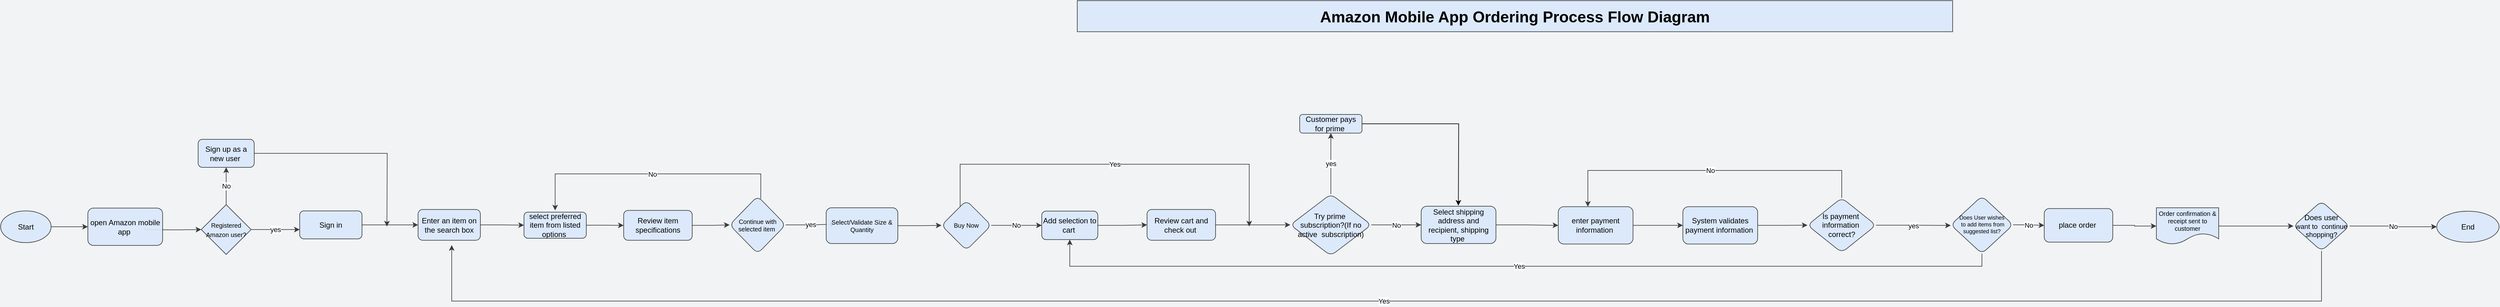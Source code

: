 <mxfile version="24.0.0" type="github">
  <diagram name="Page-1" id="Ff3aLVkX3BK8aZc3F90_">
    <mxGraphModel dx="1331" dy="1759" grid="0" gridSize="10" guides="1" tooltips="1" connect="1" arrows="1" fold="1" page="1" pageScale="1" pageWidth="850" pageHeight="1100" background="#f1f3f4" math="0" shadow="0">
      <root>
        <mxCell id="0" />
        <mxCell id="1" parent="0" />
        <mxCell id="64TMtqQeFs55MqBqVBtp-10" value="" style="edgeStyle=orthogonalEdgeStyle;rounded=0;orthogonalLoop=1;jettySize=auto;html=1;fillColor=#dae8fc;strokeColor=#2c2e30;opacity=90;strokeWidth=1;" edge="1" parent="1" target="64TMtqQeFs55MqBqVBtp-9">
          <mxGeometry relative="1" as="geometry">
            <mxPoint x="250" y="75" as="sourcePoint" />
          </mxGeometry>
        </mxCell>
        <mxCell id="64TMtqQeFs55MqBqVBtp-17" value="No" style="edgeStyle=orthogonalEdgeStyle;rounded=0;orthogonalLoop=1;jettySize=auto;html=1;fillColor=#dae8fc;strokeColor=#2c2e30;opacity=90;strokeWidth=1;" edge="1" parent="1" source="64TMtqQeFs55MqBqVBtp-9" target="64TMtqQeFs55MqBqVBtp-16">
          <mxGeometry relative="1" as="geometry" />
        </mxCell>
        <mxCell id="64TMtqQeFs55MqBqVBtp-74" value="yes" style="edgeStyle=orthogonalEdgeStyle;rounded=0;orthogonalLoop=1;jettySize=auto;html=1;fillColor=#dae8fc;strokeColor=#2c2e30;opacity=90;strokeWidth=1;" edge="1" parent="1" source="64TMtqQeFs55MqBqVBtp-9" target="64TMtqQeFs55MqBqVBtp-73">
          <mxGeometry relative="1" as="geometry">
            <Array as="points">
              <mxPoint x="450" y="75" />
              <mxPoint x="450" y="75" />
            </Array>
          </mxGeometry>
        </mxCell>
        <mxCell id="64TMtqQeFs55MqBqVBtp-9" value="&lt;font style=&quot;font-size: 10px;&quot;&gt;Registered Amazon user?&lt;/font&gt;" style="rhombus;whiteSpace=wrap;html=1;fillColor=#dae8fc;strokeColor=#2c2e30;opacity=90;strokeWidth=1;" vertex="1" parent="1">
          <mxGeometry x="342" y="35" width="80" height="80" as="geometry" />
        </mxCell>
        <mxCell id="64TMtqQeFs55MqBqVBtp-112" style="edgeStyle=orthogonalEdgeStyle;rounded=0;orthogonalLoop=1;jettySize=auto;html=1;fillColor=#dae8fc;strokeColor=#2c2e30;opacity=90;strokeWidth=1;" edge="1" parent="1" source="64TMtqQeFs55MqBqVBtp-16">
          <mxGeometry relative="1" as="geometry">
            <mxPoint x="640" y="70" as="targetPoint" />
          </mxGeometry>
        </mxCell>
        <mxCell id="64TMtqQeFs55MqBqVBtp-16" value="Sign up as a new user&amp;nbsp;" style="rounded=1;whiteSpace=wrap;html=1;fillColor=#dae8fc;strokeColor=#2c2e30;opacity=90;strokeWidth=1;" vertex="1" parent="1">
          <mxGeometry x="337" y="-70" width="90" height="45" as="geometry" />
        </mxCell>
        <mxCell id="64TMtqQeFs55MqBqVBtp-21" value="" style="edgeStyle=orthogonalEdgeStyle;rounded=0;orthogonalLoop=1;jettySize=auto;html=1;fillColor=#dae8fc;strokeColor=#2c2e30;opacity=90;strokeWidth=1;" edge="1" parent="1" source="64TMtqQeFs55MqBqVBtp-18" target="64TMtqQeFs55MqBqVBtp-20">
          <mxGeometry relative="1" as="geometry" />
        </mxCell>
        <mxCell id="64TMtqQeFs55MqBqVBtp-18" value="Enter an item on the search box" style="whiteSpace=wrap;html=1;rounded=1;fillColor=#dae8fc;strokeColor=#2c2e30;opacity=90;strokeWidth=1;" vertex="1" parent="1">
          <mxGeometry x="690" y="42.75" width="100" height="49.5" as="geometry" />
        </mxCell>
        <mxCell id="64TMtqQeFs55MqBqVBtp-23" value="" style="edgeStyle=orthogonalEdgeStyle;rounded=0;orthogonalLoop=1;jettySize=auto;html=1;fillColor=#dae8fc;strokeColor=#2c2e30;opacity=90;strokeWidth=1;" edge="1" parent="1" source="64TMtqQeFs55MqBqVBtp-20" target="64TMtqQeFs55MqBqVBtp-22">
          <mxGeometry relative="1" as="geometry" />
        </mxCell>
        <mxCell id="64TMtqQeFs55MqBqVBtp-20" value="select preferred item from listed options&amp;nbsp;" style="whiteSpace=wrap;html=1;rounded=1;fillColor=#dae8fc;strokeColor=#2c2e30;opacity=90;strokeWidth=1;" vertex="1" parent="1">
          <mxGeometry x="860" y="47" width="100" height="42" as="geometry" />
        </mxCell>
        <mxCell id="64TMtqQeFs55MqBqVBtp-79" value="" style="edgeStyle=orthogonalEdgeStyle;rounded=0;orthogonalLoop=1;jettySize=auto;html=1;fillColor=#dae8fc;strokeColor=#2c2e30;opacity=90;strokeWidth=1;" edge="1" parent="1" source="64TMtqQeFs55MqBqVBtp-22" target="64TMtqQeFs55MqBqVBtp-24">
          <mxGeometry relative="1" as="geometry" />
        </mxCell>
        <mxCell id="64TMtqQeFs55MqBqVBtp-22" value="Review item specifications" style="whiteSpace=wrap;html=1;rounded=1;fillColor=#dae8fc;strokeColor=#2c2e30;opacity=90;strokeWidth=1;" vertex="1" parent="1">
          <mxGeometry x="1020" y="44.25" width="110" height="48" as="geometry" />
        </mxCell>
        <mxCell id="64TMtqQeFs55MqBqVBtp-30" value="No" style="edgeStyle=orthogonalEdgeStyle;rounded=0;orthogonalLoop=1;jettySize=auto;html=1;fillColor=#dae8fc;strokeColor=#2c2e30;opacity=90;strokeWidth=1;" edge="1" parent="1">
          <mxGeometry relative="1" as="geometry">
            <mxPoint x="910" y="44.25" as="targetPoint" />
            <mxPoint x="1240.05" y="25.5" as="sourcePoint" />
            <Array as="points">
              <mxPoint x="1240.05" y="-14.5" />
              <mxPoint x="910.05" y="-14.5" />
            </Array>
          </mxGeometry>
        </mxCell>
        <mxCell id="64TMtqQeFs55MqBqVBtp-78" value="yes" style="edgeStyle=orthogonalEdgeStyle;rounded=0;orthogonalLoop=1;jettySize=auto;html=1;fillColor=#dae8fc;strokeColor=#2c2e30;opacity=90;strokeWidth=1;" edge="1" parent="1" source="64TMtqQeFs55MqBqVBtp-24">
          <mxGeometry relative="1" as="geometry">
            <mxPoint x="1360.036" y="66.286" as="targetPoint" />
          </mxGeometry>
        </mxCell>
        <mxCell id="64TMtqQeFs55MqBqVBtp-24" value="Continue with selected item&amp;nbsp;" style="rhombus;whiteSpace=wrap;html=1;rounded=1;fontSize=10;fillColor=#dae8fc;strokeColor=#2c2e30;opacity=90;strokeWidth=1;" vertex="1" parent="1">
          <mxGeometry x="1190" y="21.25" width="90" height="92.5" as="geometry" />
        </mxCell>
        <mxCell id="64TMtqQeFs55MqBqVBtp-88" value="" style="edgeStyle=orthogonalEdgeStyle;rounded=0;orthogonalLoop=1;jettySize=auto;html=1;fillColor=#dae8fc;strokeColor=#2c2e30;opacity=90;strokeWidth=1;" edge="1" parent="1" source="64TMtqQeFs55MqBqVBtp-36" target="64TMtqQeFs55MqBqVBtp-40">
          <mxGeometry relative="1" as="geometry" />
        </mxCell>
        <mxCell id="64TMtqQeFs55MqBqVBtp-36" value="Add selection to cart&amp;nbsp;" style="rounded=1;whiteSpace=wrap;html=1;fillColor=#dae8fc;strokeColor=#2c2e30;opacity=90;strokeWidth=1;" vertex="1" parent="1">
          <mxGeometry x="1691" y="45.38" width="90" height="45.75" as="geometry" />
        </mxCell>
        <mxCell id="64TMtqQeFs55MqBqVBtp-43" value="" style="edgeStyle=orthogonalEdgeStyle;rounded=0;orthogonalLoop=1;jettySize=auto;html=1;fillColor=#dae8fc;strokeColor=#2c2e30;opacity=90;strokeWidth=1;" edge="1" parent="1" source="64TMtqQeFs55MqBqVBtp-40" target="64TMtqQeFs55MqBqVBtp-42">
          <mxGeometry relative="1" as="geometry" />
        </mxCell>
        <mxCell id="64TMtqQeFs55MqBqVBtp-40" value="Review cart and check out&amp;nbsp;" style="whiteSpace=wrap;html=1;rounded=1;fillColor=#dae8fc;strokeColor=#2c2e30;opacity=90;strokeWidth=1;" vertex="1" parent="1">
          <mxGeometry x="1860" y="42.75" width="110" height="49.5" as="geometry" />
        </mxCell>
        <mxCell id="64TMtqQeFs55MqBqVBtp-47" value="No" style="edgeStyle=orthogonalEdgeStyle;rounded=0;orthogonalLoop=1;jettySize=auto;html=1;fillColor=#dae8fc;strokeColor=#2c2e30;opacity=90;strokeWidth=1;" edge="1" parent="1" source="64TMtqQeFs55MqBqVBtp-42" target="64TMtqQeFs55MqBqVBtp-46">
          <mxGeometry relative="1" as="geometry" />
        </mxCell>
        <mxCell id="64TMtqQeFs55MqBqVBtp-91" value="yes" style="edgeStyle=orthogonalEdgeStyle;rounded=0;orthogonalLoop=1;jettySize=auto;html=1;fillColor=#dae8fc;strokeColor=#2c2e30;opacity=90;strokeWidth=1;" edge="1" parent="1" source="64TMtqQeFs55MqBqVBtp-42" target="64TMtqQeFs55MqBqVBtp-44">
          <mxGeometry relative="1" as="geometry" />
        </mxCell>
        <mxCell id="64TMtqQeFs55MqBqVBtp-42" value="&lt;font style=&quot;font-size: 12px;&quot;&gt;Try prime&amp;nbsp;&lt;/font&gt;&lt;div&gt;&lt;font style=&quot;font-size: 12px;&quot;&gt;subscription?(If no active&amp;nbsp; subscription)&lt;/font&gt;&lt;/div&gt;" style="rhombus;whiteSpace=wrap;html=1;rounded=1;fillColor=#dae8fc;strokeColor=#2c2e30;opacity=90;strokeWidth=1;" vertex="1" parent="1">
          <mxGeometry x="2090" y="17.94" width="130" height="99.13" as="geometry" />
        </mxCell>
        <mxCell id="64TMtqQeFs55MqBqVBtp-120" style="edgeStyle=orthogonalEdgeStyle;rounded=0;orthogonalLoop=1;jettySize=auto;html=1;" edge="1" parent="1" source="64TMtqQeFs55MqBqVBtp-44">
          <mxGeometry relative="1" as="geometry">
            <mxPoint x="2359.667" y="36.556" as="targetPoint" />
          </mxGeometry>
        </mxCell>
        <mxCell id="64TMtqQeFs55MqBqVBtp-44" value="Customer pays for prime&amp;nbsp;" style="whiteSpace=wrap;html=1;rounded=1;fillColor=#dae8fc;strokeColor=#2c2e30;opacity=90;strokeWidth=1;" vertex="1" parent="1">
          <mxGeometry x="2105" y="-110" width="100" height="30" as="geometry" />
        </mxCell>
        <mxCell id="64TMtqQeFs55MqBqVBtp-49" value="" style="edgeStyle=orthogonalEdgeStyle;rounded=0;orthogonalLoop=1;jettySize=auto;html=1;fillColor=#dae8fc;strokeColor=#2c2e30;opacity=90;strokeWidth=1;" edge="1" parent="1" source="64TMtqQeFs55MqBqVBtp-46" target="64TMtqQeFs55MqBqVBtp-48">
          <mxGeometry relative="1" as="geometry" />
        </mxCell>
        <mxCell id="64TMtqQeFs55MqBqVBtp-46" value="Select shipping address and recipient, shipping type&amp;nbsp;" style="whiteSpace=wrap;html=1;rounded=1;fillColor=#dae8fc;strokeColor=#2c2e30;opacity=90;strokeWidth=1;" vertex="1" parent="1">
          <mxGeometry x="2300" y="37.5" width="120" height="60" as="geometry" />
        </mxCell>
        <mxCell id="64TMtqQeFs55MqBqVBtp-97" value="" style="edgeStyle=orthogonalEdgeStyle;rounded=0;orthogonalLoop=1;jettySize=auto;html=1;fillColor=#dae8fc;strokeColor=#2c2e30;opacity=90;strokeWidth=1;" edge="1" parent="1" source="64TMtqQeFs55MqBqVBtp-48" target="64TMtqQeFs55MqBqVBtp-96">
          <mxGeometry relative="1" as="geometry" />
        </mxCell>
        <mxCell id="64TMtqQeFs55MqBqVBtp-48" value="enter payment information&amp;nbsp;" style="whiteSpace=wrap;html=1;rounded=1;fillColor=#dae8fc;strokeColor=#2c2e30;opacity=90;strokeWidth=1;" vertex="1" parent="1">
          <mxGeometry x="2520" y="38.26" width="120" height="60" as="geometry" />
        </mxCell>
        <mxCell id="64TMtqQeFs55MqBqVBtp-62" value="" style="edgeStyle=orthogonalEdgeStyle;rounded=0;orthogonalLoop=1;jettySize=auto;html=1;fillColor=#dae8fc;strokeColor=#2c2e30;opacity=90;strokeWidth=1;" edge="1" parent="1" source="64TMtqQeFs55MqBqVBtp-52" target="64TMtqQeFs55MqBqVBtp-61">
          <mxGeometry relative="1" as="geometry" />
        </mxCell>
        <mxCell id="64TMtqQeFs55MqBqVBtp-52" value="Order confirmation &amp;amp; receipt sent to customer" style="shape=document;whiteSpace=wrap;html=1;boundedLbl=1;rounded=1;fontSize=10;fillColor=#dae8fc;strokeColor=#2c2e30;opacity=90;strokeWidth=1;" vertex="1" parent="1">
          <mxGeometry x="3480" y="40" width="100" height="58.75" as="geometry" />
        </mxCell>
        <mxCell id="64TMtqQeFs55MqBqVBtp-54" value="End" style="shape=ellipse;html=1;whiteSpace=wrap;perimeter=ellipsePerimeter;fillColor=#dae8fc;strokeColor=#2c2e30;opacity=90;strokeWidth=1;" vertex="1" parent="1">
          <mxGeometry x="3930" y="45.5" width="100" height="50" as="geometry" />
        </mxCell>
        <mxCell id="64TMtqQeFs55MqBqVBtp-72" value="" style="edgeStyle=orthogonalEdgeStyle;rounded=0;orthogonalLoop=1;jettySize=auto;html=1;fillColor=#dae8fc;strokeColor=#2c2e30;opacity=90;strokeWidth=1;" edge="1" parent="1" source="64TMtqQeFs55MqBqVBtp-55" target="64TMtqQeFs55MqBqVBtp-67">
          <mxGeometry relative="1" as="geometry" />
        </mxCell>
        <mxCell id="64TMtqQeFs55MqBqVBtp-55" value="Start" style="shape=ellipse;html=1;whiteSpace=wrap;perimeter=ellipsePerimeter;fillColor=#dae8fc;strokeColor=#2c2e30;opacity=90;strokeWidth=1;" vertex="1" parent="1">
          <mxGeometry x="20" y="45" width="81" height="51" as="geometry" />
        </mxCell>
        <mxCell id="64TMtqQeFs55MqBqVBtp-71" value="yes" style="edgeStyle=orthogonalEdgeStyle;rounded=0;orthogonalLoop=1;jettySize=auto;html=1;fillColor=#dae8fc;strokeColor=#2c2e30;opacity=90;strokeWidth=1;" edge="1" parent="1" source="64TMtqQeFs55MqBqVBtp-58">
          <mxGeometry relative="1" as="geometry">
            <mxPoint x="3150" y="68.4" as="targetPoint" />
          </mxGeometry>
        </mxCell>
        <mxCell id="64TMtqQeFs55MqBqVBtp-58" value="&lt;font style=&quot;font-size: 12px;&quot;&gt;Is payment&amp;nbsp;&lt;/font&gt;&lt;div style=&quot;font-size: 12px;&quot;&gt;&lt;font style=&quot;font-size: 12px;&quot;&gt;information&amp;nbsp;&lt;/font&gt;&lt;/div&gt;&lt;div style=&quot;font-size: 12px;&quot;&gt;&lt;font style=&quot;font-size: 12px;&quot;&gt;correct?&lt;/font&gt;&lt;/div&gt;" style="rhombus;whiteSpace=wrap;html=1;rounded=1;fontSize=8;fillColor=#dae8fc;strokeColor=#2c2e30;opacity=90;strokeWidth=1;" vertex="1" parent="1">
          <mxGeometry x="2920" y="24" width="110" height="88" as="geometry" />
        </mxCell>
        <mxCell id="64TMtqQeFs55MqBqVBtp-65" value="No" style="edgeStyle=orthogonalEdgeStyle;rounded=0;orthogonalLoop=1;jettySize=auto;html=1;fillColor=#dae8fc;strokeColor=#2c2e30;opacity=90;strokeWidth=1;" edge="1" parent="1" source="64TMtqQeFs55MqBqVBtp-61" target="64TMtqQeFs55MqBqVBtp-54">
          <mxGeometry relative="1" as="geometry" />
        </mxCell>
        <mxCell id="64TMtqQeFs55MqBqVBtp-105" value="Yes" style="edgeStyle=orthogonalEdgeStyle;rounded=0;orthogonalLoop=1;jettySize=auto;html=1;fillColor=#dae8fc;strokeColor=#2c2e30;opacity=90;strokeWidth=1;" edge="1" parent="1" source="64TMtqQeFs55MqBqVBtp-61">
          <mxGeometry relative="1" as="geometry">
            <mxPoint x="744" y="100" as="targetPoint" />
            <Array as="points">
              <mxPoint x="3745" y="190" />
              <mxPoint x="744" y="190" />
            </Array>
          </mxGeometry>
        </mxCell>
        <mxCell id="64TMtqQeFs55MqBqVBtp-61" value="Does user&lt;div style=&quot;font-size: 11px;&quot;&gt;want to&amp;nbsp; continue shopping?&lt;/div&gt;" style="rhombus;whiteSpace=wrap;html=1;rounded=1;fillColor=#dae8fc;strokeColor=#2c2e30;opacity=90;strokeWidth=1;" vertex="1" parent="1">
          <mxGeometry x="3700" y="29.38" width="90" height="80" as="geometry" />
        </mxCell>
        <mxCell id="64TMtqQeFs55MqBqVBtp-67" value="open Amazon mobile app&amp;nbsp;" style="rounded=1;whiteSpace=wrap;html=1;fillColor=#dae8fc;strokeColor=#2c2e30;opacity=90;strokeWidth=1;" vertex="1" parent="1">
          <mxGeometry x="160" y="40.5" width="120" height="60" as="geometry" />
        </mxCell>
        <mxCell id="64TMtqQeFs55MqBqVBtp-76" value="" style="edgeStyle=orthogonalEdgeStyle;rounded=0;orthogonalLoop=1;jettySize=auto;html=1;fillColor=#dae8fc;strokeColor=#2c2e30;opacity=90;strokeWidth=1;" edge="1" parent="1" source="64TMtqQeFs55MqBqVBtp-73" target="64TMtqQeFs55MqBqVBtp-18">
          <mxGeometry relative="1" as="geometry" />
        </mxCell>
        <mxCell id="64TMtqQeFs55MqBqVBtp-73" value="Sign in" style="rounded=1;whiteSpace=wrap;html=1;fillColor=#dae8fc;strokeColor=#2c2e30;opacity=90;strokeWidth=1;" vertex="1" parent="1">
          <mxGeometry x="500" y="45" width="100" height="45" as="geometry" />
        </mxCell>
        <mxCell id="64TMtqQeFs55MqBqVBtp-86" value="" style="edgeStyle=orthogonalEdgeStyle;rounded=0;orthogonalLoop=1;jettySize=auto;html=1;fillColor=#dae8fc;strokeColor=#2c2e30;opacity=90;strokeWidth=1;" edge="1" parent="1" source="64TMtqQeFs55MqBqVBtp-83" target="64TMtqQeFs55MqBqVBtp-85">
          <mxGeometry relative="1" as="geometry" />
        </mxCell>
        <mxCell id="64TMtqQeFs55MqBqVBtp-83" value="Select/Validate Size &amp;amp; Quantity" style="whiteSpace=wrap;html=1;fontSize=10;rounded=1;fillColor=#dae8fc;strokeColor=#2c2e30;opacity=90;strokeWidth=1;" vertex="1" parent="1">
          <mxGeometry x="1345" y="40" width="115" height="57.5" as="geometry" />
        </mxCell>
        <mxCell id="64TMtqQeFs55MqBqVBtp-87" value="No" style="edgeStyle=orthogonalEdgeStyle;rounded=0;orthogonalLoop=1;jettySize=auto;html=1;fillColor=#dae8fc;strokeColor=#2c2e30;opacity=90;strokeWidth=1;" edge="1" parent="1" source="64TMtqQeFs55MqBqVBtp-85" target="64TMtqQeFs55MqBqVBtp-36">
          <mxGeometry relative="1" as="geometry" />
        </mxCell>
        <mxCell id="64TMtqQeFs55MqBqVBtp-89" value="Yes" style="edgeStyle=orthogonalEdgeStyle;rounded=0;orthogonalLoop=1;jettySize=auto;html=1;fillColor=#dae8fc;strokeColor=#2c2e30;opacity=90;strokeWidth=1;" edge="1" parent="1">
          <mxGeometry relative="1" as="geometry">
            <mxPoint x="2024" y="70" as="targetPoint" />
            <mxPoint x="1560" y="38.25" as="sourcePoint" />
            <Array as="points">
              <mxPoint x="1560" y="-30" />
              <mxPoint x="2024" y="-30" />
            </Array>
          </mxGeometry>
        </mxCell>
        <mxCell id="64TMtqQeFs55MqBqVBtp-85" value="Buy Now" style="rhombus;whiteSpace=wrap;html=1;fontSize=10;rounded=1;fillColor=#dae8fc;strokeColor=#2c2e30;opacity=90;strokeWidth=1;" vertex="1" parent="1">
          <mxGeometry x="1530" y="28.25" width="80" height="80" as="geometry" />
        </mxCell>
        <mxCell id="64TMtqQeFs55MqBqVBtp-98" value="" style="edgeStyle=orthogonalEdgeStyle;rounded=0;orthogonalLoop=1;jettySize=auto;html=1;fillColor=#dae8fc;strokeColor=#2c2e30;opacity=90;strokeWidth=1;" edge="1" parent="1" source="64TMtqQeFs55MqBqVBtp-96" target="64TMtqQeFs55MqBqVBtp-58">
          <mxGeometry relative="1" as="geometry" />
        </mxCell>
        <mxCell id="64TMtqQeFs55MqBqVBtp-96" value="System validates payment information&amp;nbsp;" style="whiteSpace=wrap;html=1;rounded=1;fillColor=#dae8fc;strokeColor=#2c2e30;opacity=90;strokeWidth=1;" vertex="1" parent="1">
          <mxGeometry x="2720" y="38.26" width="120" height="60" as="geometry" />
        </mxCell>
        <mxCell id="64TMtqQeFs55MqBqVBtp-100" value="No" style="edgeStyle=orthogonalEdgeStyle;rounded=0;orthogonalLoop=1;jettySize=auto;html=1;entryX=0.396;entryY=0;entryDx=0;entryDy=0;entryPerimeter=0;fillColor=#dae8fc;strokeColor=#2c2e30;opacity=90;strokeWidth=1;" edge="1" parent="1" source="64TMtqQeFs55MqBqVBtp-58" target="64TMtqQeFs55MqBqVBtp-48">
          <mxGeometry relative="1" as="geometry">
            <Array as="points">
              <mxPoint x="2975" y="-20" />
              <mxPoint x="2568" y="-20" />
            </Array>
          </mxGeometry>
        </mxCell>
        <mxCell id="64TMtqQeFs55MqBqVBtp-110" value="" style="edgeStyle=orthogonalEdgeStyle;rounded=0;orthogonalLoop=1;jettySize=auto;html=1;fillColor=#dae8fc;strokeColor=#2c2e30;opacity=90;strokeWidth=1;" edge="1" parent="1" source="64TMtqQeFs55MqBqVBtp-106" target="64TMtqQeFs55MqBqVBtp-52">
          <mxGeometry relative="1" as="geometry" />
        </mxCell>
        <mxCell id="64TMtqQeFs55MqBqVBtp-106" value="place order&amp;nbsp;" style="whiteSpace=wrap;html=1;rounded=1;fillColor=#dae8fc;strokeColor=#2c2e30;opacity=90;strokeWidth=1;" vertex="1" parent="1">
          <mxGeometry x="3300" y="41.25" width="110" height="54" as="geometry" />
        </mxCell>
        <mxCell id="64TMtqQeFs55MqBqVBtp-109" value="No" style="edgeStyle=orthogonalEdgeStyle;rounded=0;orthogonalLoop=1;jettySize=auto;html=1;fillColor=#dae8fc;strokeColor=#2c2e30;opacity=90;strokeWidth=1;" edge="1" parent="1" source="64TMtqQeFs55MqBqVBtp-107" target="64TMtqQeFs55MqBqVBtp-106">
          <mxGeometry relative="1" as="geometry" />
        </mxCell>
        <mxCell id="64TMtqQeFs55MqBqVBtp-111" value="Yes" style="edgeStyle=orthogonalEdgeStyle;rounded=0;orthogonalLoop=1;jettySize=auto;html=1;entryX=0.5;entryY=1;entryDx=0;entryDy=0;fillColor=#dae8fc;strokeColor=#2c2e30;opacity=90;strokeWidth=1;" edge="1" parent="1" source="64TMtqQeFs55MqBqVBtp-107" target="64TMtqQeFs55MqBqVBtp-36">
          <mxGeometry relative="1" as="geometry">
            <Array as="points">
              <mxPoint x="3200" y="134" />
              <mxPoint x="1736" y="134" />
            </Array>
          </mxGeometry>
        </mxCell>
        <mxCell id="64TMtqQeFs55MqBqVBtp-107" value="Does User wishes&lt;div&gt;&amp;nbsp;to add items from suggested list?&lt;/div&gt;" style="rhombus;whiteSpace=wrap;html=1;rounded=1;fontSize=9;fillColor=#dae8fc;strokeColor=#2c2e30;opacity=90;strokeWidth=1;" vertex="1" parent="1">
          <mxGeometry x="3150" y="21.12" width="100" height="92.63" as="geometry" />
        </mxCell>
        <mxCell id="64TMtqQeFs55MqBqVBtp-116" value="Amazon Mobile App Ordering Process Flow Diagram" style="html=1;whiteSpace=wrap;fontStyle=1;fontSize=25;fillColor=#dae8fc;strokeColor=#2c2e30;opacity=90;strokeWidth=1;" vertex="1" parent="1">
          <mxGeometry x="1748" y="-293" width="1405" height="50" as="geometry" />
        </mxCell>
      </root>
    </mxGraphModel>
  </diagram>
</mxfile>

